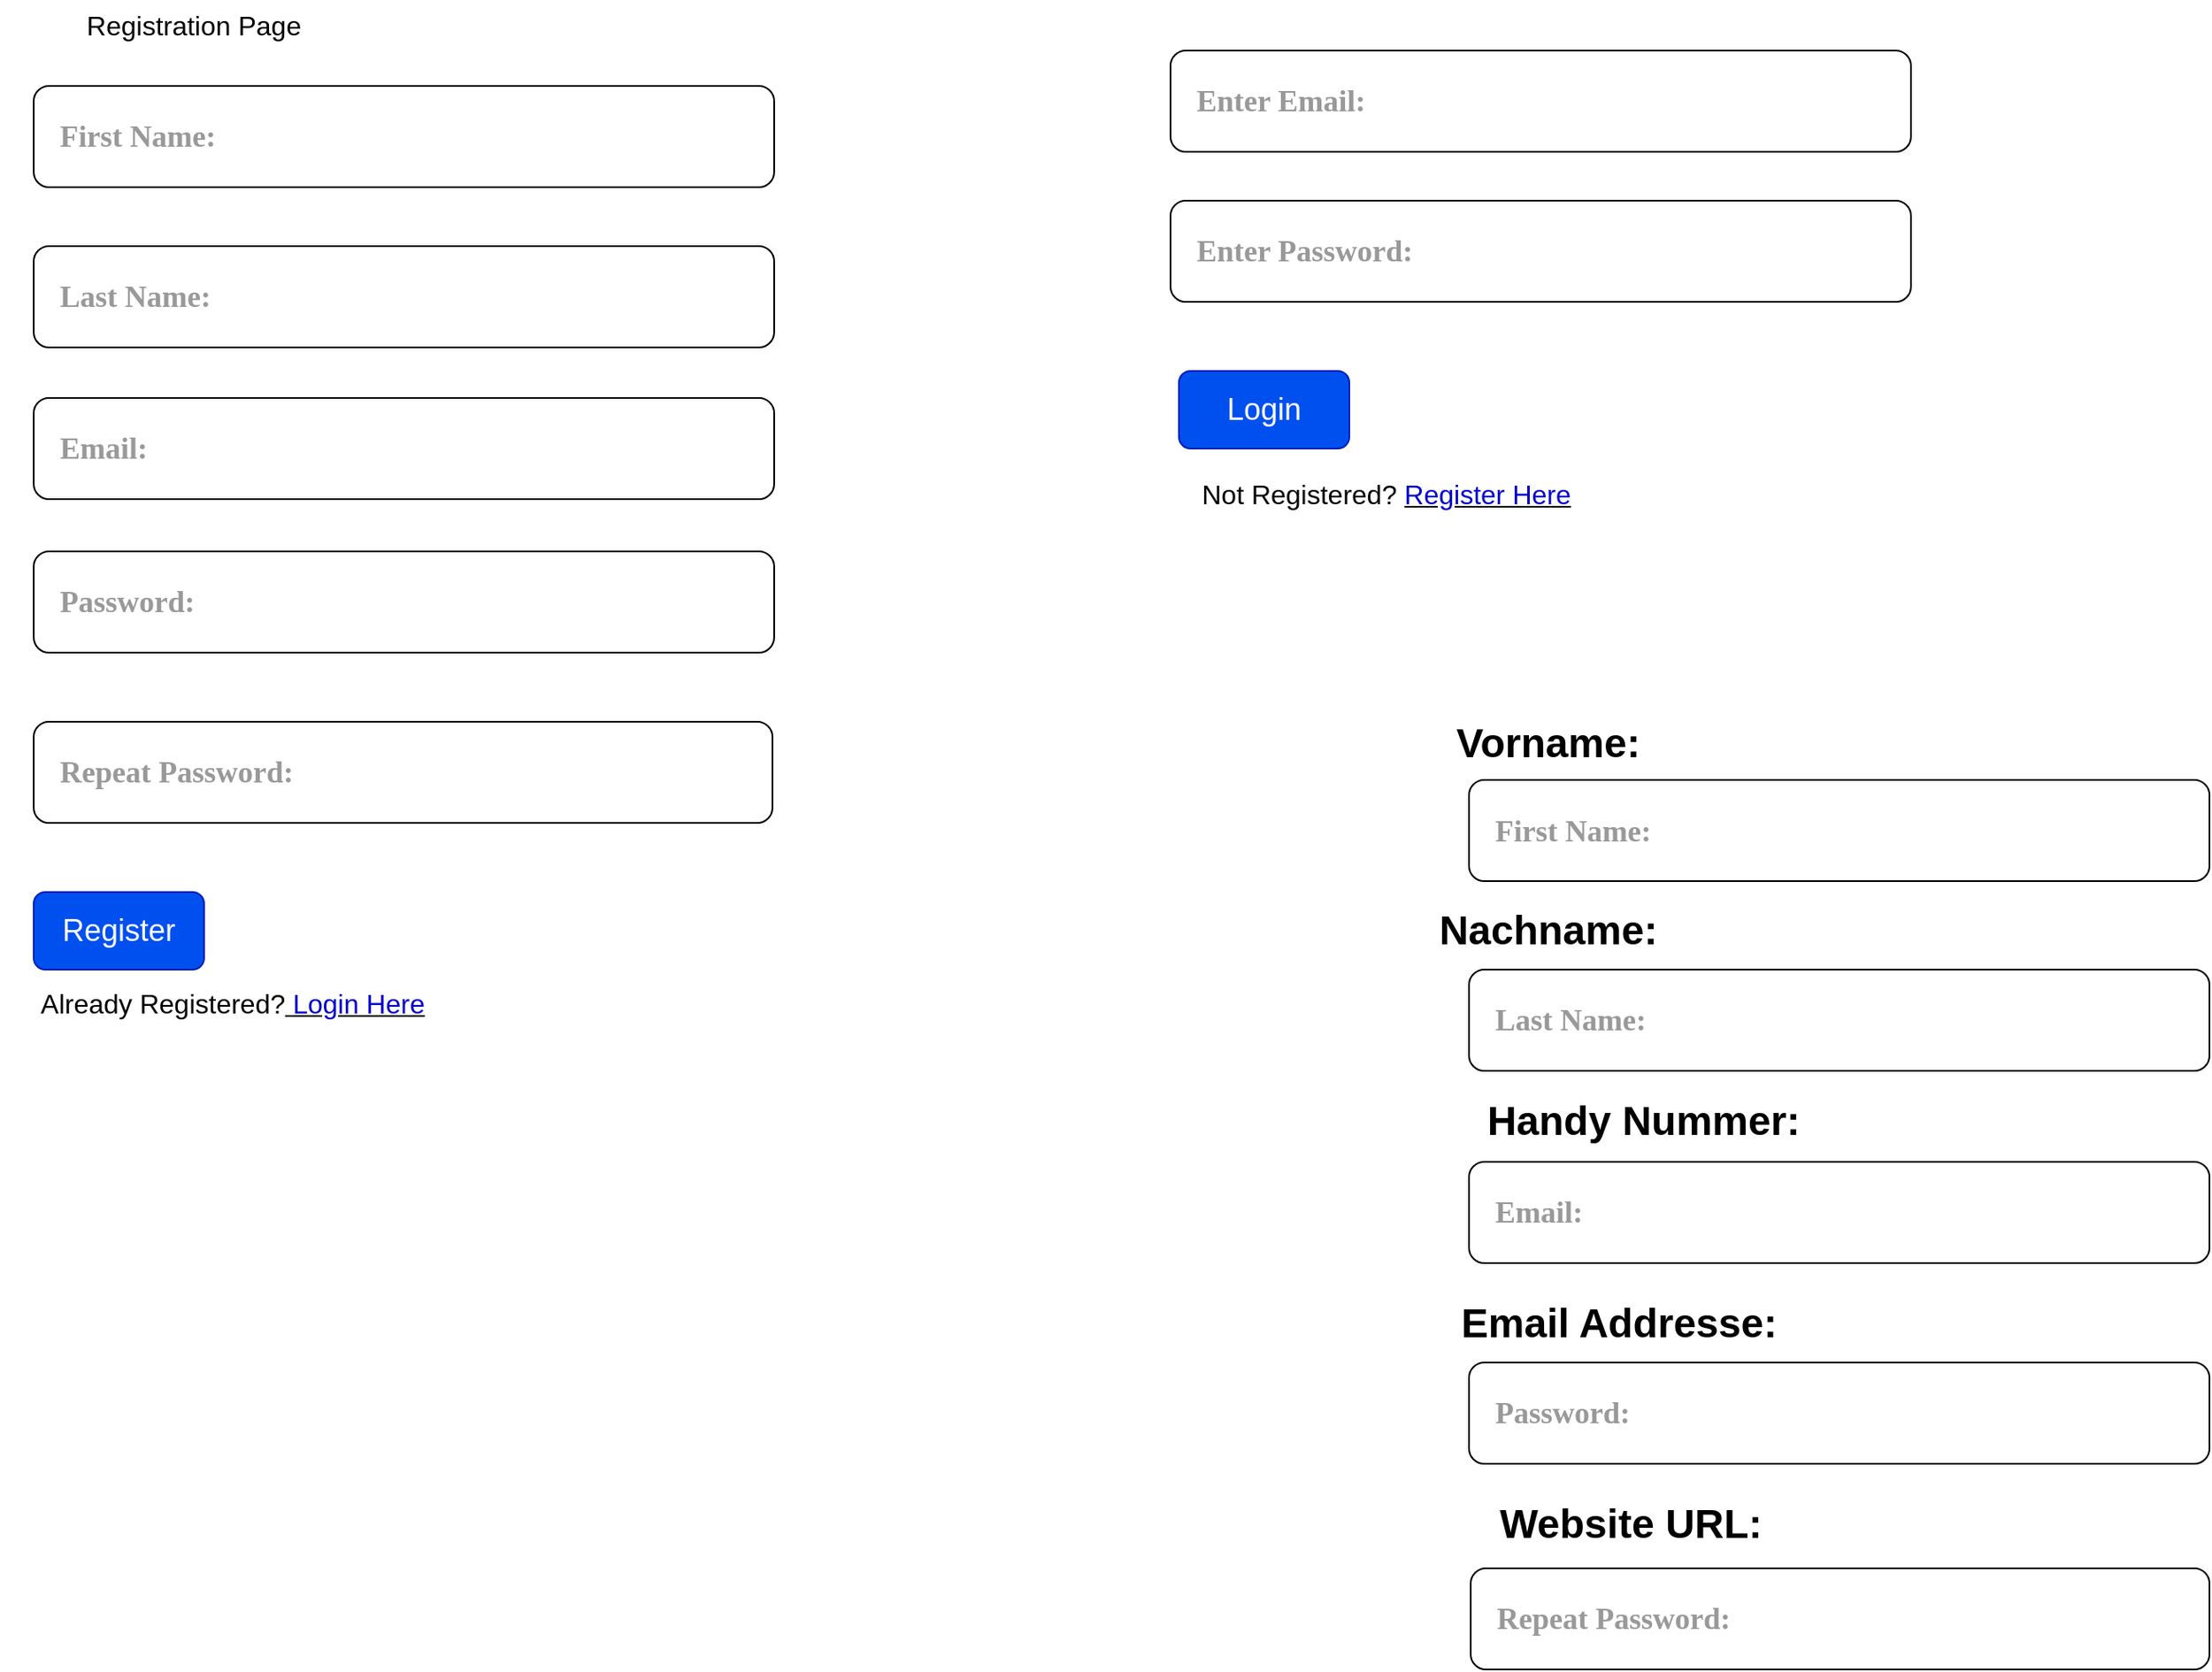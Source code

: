 <mxfile version="24.7.17">
  <diagram name="Seite-1" id="P_Z-CtM8KeB6a6dAlDwf">
    <mxGraphModel dx="4897" dy="3171" grid="0" gridSize="10" guides="1" tooltips="1" connect="1" arrows="1" fold="1" page="0" pageScale="1" pageWidth="827" pageHeight="1169" math="0" shadow="0">
      <root>
        <mxCell id="0" />
        <mxCell id="1" parent="0" />
        <mxCell id="oma9RBilxy_u-VlhMH7N-1" value="&lt;h2&gt;&lt;font color=&quot;#999999&quot; face=&quot;Comic Sans MS&quot;&gt;&amp;nbsp; &amp;nbsp;First Name:&lt;/font&gt;&lt;/h2&gt;" style="rounded=1;whiteSpace=wrap;html=1;align=left;strokeWidth=1;" vertex="1" parent="1">
          <mxGeometry x="-666" y="-625" width="439" height="60" as="geometry" />
        </mxCell>
        <mxCell id="oma9RBilxy_u-VlhMH7N-2" value="&lt;h2&gt;&lt;font style=&quot;&quot; color=&quot;#999999&quot; face=&quot;Comic Sans MS&quot;&gt;&amp;nbsp; &amp;nbsp;Last Name:&lt;/font&gt;&lt;/h2&gt;" style="rounded=1;whiteSpace=wrap;html=1;align=left;" vertex="1" parent="1">
          <mxGeometry x="-666" y="-530" width="439" height="60" as="geometry" />
        </mxCell>
        <mxCell id="oma9RBilxy_u-VlhMH7N-3" value="&lt;font style=&quot;font-size: 18px;&quot;&gt;Register&lt;/font&gt;" style="rounded=1;whiteSpace=wrap;html=1;fillColor=#0050ef;fontColor=#ffffff;strokeColor=#001DBC;" vertex="1" parent="1">
          <mxGeometry x="-666" y="-147" width="101" height="46" as="geometry" />
        </mxCell>
        <mxCell id="oma9RBilxy_u-VlhMH7N-4" value="Already Registered?&lt;u&gt;&lt;font color=&quot;#0000cc&quot;&gt;&amp;nbsp;Login Here&lt;/font&gt;&lt;/u&gt;" style="text;html=1;align=center;verticalAlign=middle;whiteSpace=wrap;rounded=0;fontSize=16;" vertex="1" parent="1">
          <mxGeometry x="-686" y="-96" width="276" height="30" as="geometry" />
        </mxCell>
        <mxCell id="oma9RBilxy_u-VlhMH7N-5" value="&lt;h2&gt;&lt;font style=&quot;&quot; color=&quot;#999999&quot; face=&quot;Comic Sans MS&quot;&gt;&amp;nbsp; &amp;nbsp;Repeat Password:&lt;/font&gt;&lt;/h2&gt;" style="rounded=1;whiteSpace=wrap;html=1;align=left;" vertex="1" parent="1">
          <mxGeometry x="-666" y="-248" width="438" height="60" as="geometry" />
        </mxCell>
        <mxCell id="oma9RBilxy_u-VlhMH7N-6" value="&lt;h2&gt;&lt;font style=&quot;&quot; color=&quot;#999999&quot; face=&quot;Comic Sans MS&quot;&gt;&amp;nbsp; &amp;nbsp;Password:&lt;/font&gt;&lt;/h2&gt;" style="rounded=1;whiteSpace=wrap;html=1;align=left;" vertex="1" parent="1">
          <mxGeometry x="-666" y="-349" width="439" height="60" as="geometry" />
        </mxCell>
        <mxCell id="oma9RBilxy_u-VlhMH7N-7" value="&lt;h2&gt;&lt;font style=&quot;&quot; color=&quot;#999999&quot; face=&quot;Comic Sans MS&quot;&gt;&amp;nbsp; &amp;nbsp;Email:&lt;/font&gt;&lt;/h2&gt;" style="rounded=1;whiteSpace=wrap;html=1;align=left;" vertex="1" parent="1">
          <mxGeometry x="-666" y="-440" width="439" height="60" as="geometry" />
        </mxCell>
        <mxCell id="oma9RBilxy_u-VlhMH7N-8" value="Registration Page" style="text;html=1;align=center;verticalAlign=middle;whiteSpace=wrap;rounded=0;fontSize=16;" vertex="1" parent="1">
          <mxGeometry x="-668" y="-676" width="194" height="30" as="geometry" />
        </mxCell>
        <mxCell id="oma9RBilxy_u-VlhMH7N-9" value="&lt;h2&gt;&lt;font style=&quot;&quot; color=&quot;#999999&quot; face=&quot;Comic Sans MS&quot;&gt;&amp;nbsp; &amp;nbsp;Enter Email:&lt;/font&gt;&lt;/h2&gt;" style="rounded=1;whiteSpace=wrap;html=1;align=left;" vertex="1" parent="1">
          <mxGeometry x="8" y="-646" width="439" height="60" as="geometry" />
        </mxCell>
        <mxCell id="oma9RBilxy_u-VlhMH7N-10" value="&lt;h2&gt;&lt;font style=&quot;&quot; color=&quot;#999999&quot; face=&quot;Comic Sans MS&quot;&gt;&amp;nbsp; &amp;nbsp;Enter Password:&lt;/font&gt;&lt;/h2&gt;" style="rounded=1;whiteSpace=wrap;html=1;align=left;" vertex="1" parent="1">
          <mxGeometry x="8" y="-557" width="439" height="60" as="geometry" />
        </mxCell>
        <mxCell id="oma9RBilxy_u-VlhMH7N-11" value="&lt;font style=&quot;font-size: 18px;&quot;&gt;Login&lt;/font&gt;" style="rounded=1;whiteSpace=wrap;html=1;fillColor=#0050ef;fontColor=#ffffff;strokeColor=#001DBC;" vertex="1" parent="1">
          <mxGeometry x="13" y="-456" width="101" height="46" as="geometry" />
        </mxCell>
        <mxCell id="oma9RBilxy_u-VlhMH7N-12" value="Not Registered?&amp;nbsp;&lt;u&gt;&lt;font color=&quot;#0000cc&quot;&gt;Register Here&lt;/font&gt;&lt;/u&gt;" style="text;html=1;align=center;verticalAlign=middle;whiteSpace=wrap;rounded=0;fontSize=16;" vertex="1" parent="1">
          <mxGeometry x="-2" y="-398" width="276" height="30" as="geometry" />
        </mxCell>
        <mxCell id="oma9RBilxy_u-VlhMH7N-13" value="&lt;h2&gt;&lt;font color=&quot;#999999&quot; face=&quot;Comic Sans MS&quot;&gt;&amp;nbsp; &amp;nbsp;First Name:&lt;/font&gt;&lt;/h2&gt;" style="rounded=1;whiteSpace=wrap;html=1;align=left;strokeWidth=1;" vertex="1" parent="1">
          <mxGeometry x="185" y="-213.5" width="439" height="60" as="geometry" />
        </mxCell>
        <mxCell id="oma9RBilxy_u-VlhMH7N-14" value="&lt;h2&gt;&lt;font style=&quot;&quot; color=&quot;#999999&quot; face=&quot;Comic Sans MS&quot;&gt;&amp;nbsp; &amp;nbsp;Last Name:&lt;/font&gt;&lt;/h2&gt;" style="rounded=1;whiteSpace=wrap;html=1;align=left;" vertex="1" parent="1">
          <mxGeometry x="185" y="-101" width="439" height="60" as="geometry" />
        </mxCell>
        <mxCell id="oma9RBilxy_u-VlhMH7N-15" value="&lt;h2&gt;&lt;font style=&quot;&quot; color=&quot;#999999&quot; face=&quot;Comic Sans MS&quot;&gt;&amp;nbsp; &amp;nbsp;Repeat Password:&lt;/font&gt;&lt;/h2&gt;" style="rounded=1;whiteSpace=wrap;html=1;align=left;" vertex="1" parent="1">
          <mxGeometry x="186" y="254" width="438" height="60" as="geometry" />
        </mxCell>
        <mxCell id="oma9RBilxy_u-VlhMH7N-16" value="&lt;h2&gt;&lt;font style=&quot;&quot; color=&quot;#999999&quot; face=&quot;Comic Sans MS&quot;&gt;&amp;nbsp; &amp;nbsp;Password:&lt;/font&gt;&lt;/h2&gt;" style="rounded=1;whiteSpace=wrap;html=1;align=left;" vertex="1" parent="1">
          <mxGeometry x="185" y="132" width="439" height="60" as="geometry" />
        </mxCell>
        <mxCell id="oma9RBilxy_u-VlhMH7N-17" value="&lt;h2&gt;&lt;font style=&quot;&quot; color=&quot;#999999&quot; face=&quot;Comic Sans MS&quot;&gt;&amp;nbsp; &amp;nbsp;Email:&lt;/font&gt;&lt;/h2&gt;" style="rounded=1;whiteSpace=wrap;html=1;align=left;" vertex="1" parent="1">
          <mxGeometry x="185" y="13" width="439" height="60" as="geometry" />
        </mxCell>
        <mxCell id="oma9RBilxy_u-VlhMH7N-18" value="&lt;h2&gt;&lt;b&gt;Vorname:&lt;/b&gt;&lt;/h2&gt;" style="text;html=1;align=center;verticalAlign=middle;whiteSpace=wrap;rounded=0;fontSize=16;" vertex="1" parent="1">
          <mxGeometry x="143" y="-265" width="178" height="59" as="geometry" />
        </mxCell>
        <mxCell id="oma9RBilxy_u-VlhMH7N-19" value="&lt;h2&gt;&lt;b&gt;Nachname:&lt;/b&gt;&lt;/h2&gt;" style="text;html=1;align=center;verticalAlign=middle;whiteSpace=wrap;rounded=0;fontSize=16;" vertex="1" parent="1">
          <mxGeometry x="143" y="-153.5" width="178" height="59" as="geometry" />
        </mxCell>
        <mxCell id="oma9RBilxy_u-VlhMH7N-20" value="&lt;h2&gt;&lt;b&gt;Handy Nummer:&lt;/b&gt;&lt;/h2&gt;" style="text;html=1;align=center;verticalAlign=middle;whiteSpace=wrap;rounded=0;fontSize=16;" vertex="1" parent="1">
          <mxGeometry x="143" y="-41" width="291" height="59" as="geometry" />
        </mxCell>
        <mxCell id="oma9RBilxy_u-VlhMH7N-21" value="&lt;h2&gt;&lt;b&gt;Email Addresse:&lt;/b&gt;&lt;/h2&gt;" style="text;html=1;align=center;verticalAlign=middle;whiteSpace=wrap;rounded=0;fontSize=16;" vertex="1" parent="1">
          <mxGeometry x="138.5" y="79" width="269.5" height="59" as="geometry" />
        </mxCell>
        <mxCell id="oma9RBilxy_u-VlhMH7N-22" value="&lt;h2&gt;&lt;b&gt;Website URL:&lt;/b&gt;&lt;/h2&gt;" style="text;html=1;align=center;verticalAlign=middle;whiteSpace=wrap;rounded=0;fontSize=16;" vertex="1" parent="1">
          <mxGeometry x="192" y="198" width="178" height="59" as="geometry" />
        </mxCell>
      </root>
    </mxGraphModel>
  </diagram>
</mxfile>
